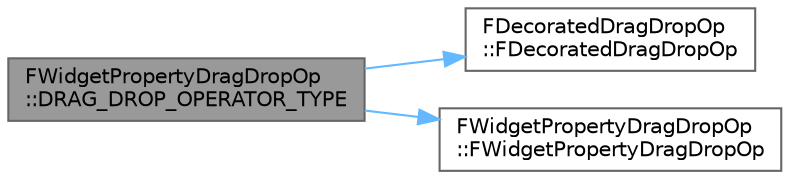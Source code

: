 digraph "FWidgetPropertyDragDropOp::DRAG_DROP_OPERATOR_TYPE"
{
 // INTERACTIVE_SVG=YES
 // LATEX_PDF_SIZE
  bgcolor="transparent";
  edge [fontname=Helvetica,fontsize=10,labelfontname=Helvetica,labelfontsize=10];
  node [fontname=Helvetica,fontsize=10,shape=box,height=0.2,width=0.4];
  rankdir="LR";
  Node1 [id="Node000001",label="FWidgetPropertyDragDropOp\l::DRAG_DROP_OPERATOR_TYPE",height=0.2,width=0.4,color="gray40", fillcolor="grey60", style="filled", fontcolor="black",tooltip=" "];
  Node1 -> Node2 [id="edge1_Node000001_Node000002",color="steelblue1",style="solid",tooltip=" "];
  Node2 [id="Node000002",label="FDecoratedDragDropOp\l::FDecoratedDragDropOp",height=0.2,width=0.4,color="grey40", fillcolor="white", style="filled",URL="$d9/d25/classFDecoratedDragDropOp.html#aa9289cca1a323a1fb86b0ffb7ab82d48",tooltip=" "];
  Node1 -> Node3 [id="edge2_Node000001_Node000003",color="steelblue1",style="solid",tooltip=" "];
  Node3 [id="Node000003",label="FWidgetPropertyDragDropOp\l::FWidgetPropertyDragDropOp",height=0.2,width=0.4,color="grey40", fillcolor="white", style="filled",URL="$d9/d92/classFWidgetPropertyDragDropOp.html#acf46e89d7f31c7ab833c21ad58de1bdd",tooltip=" "];
}
